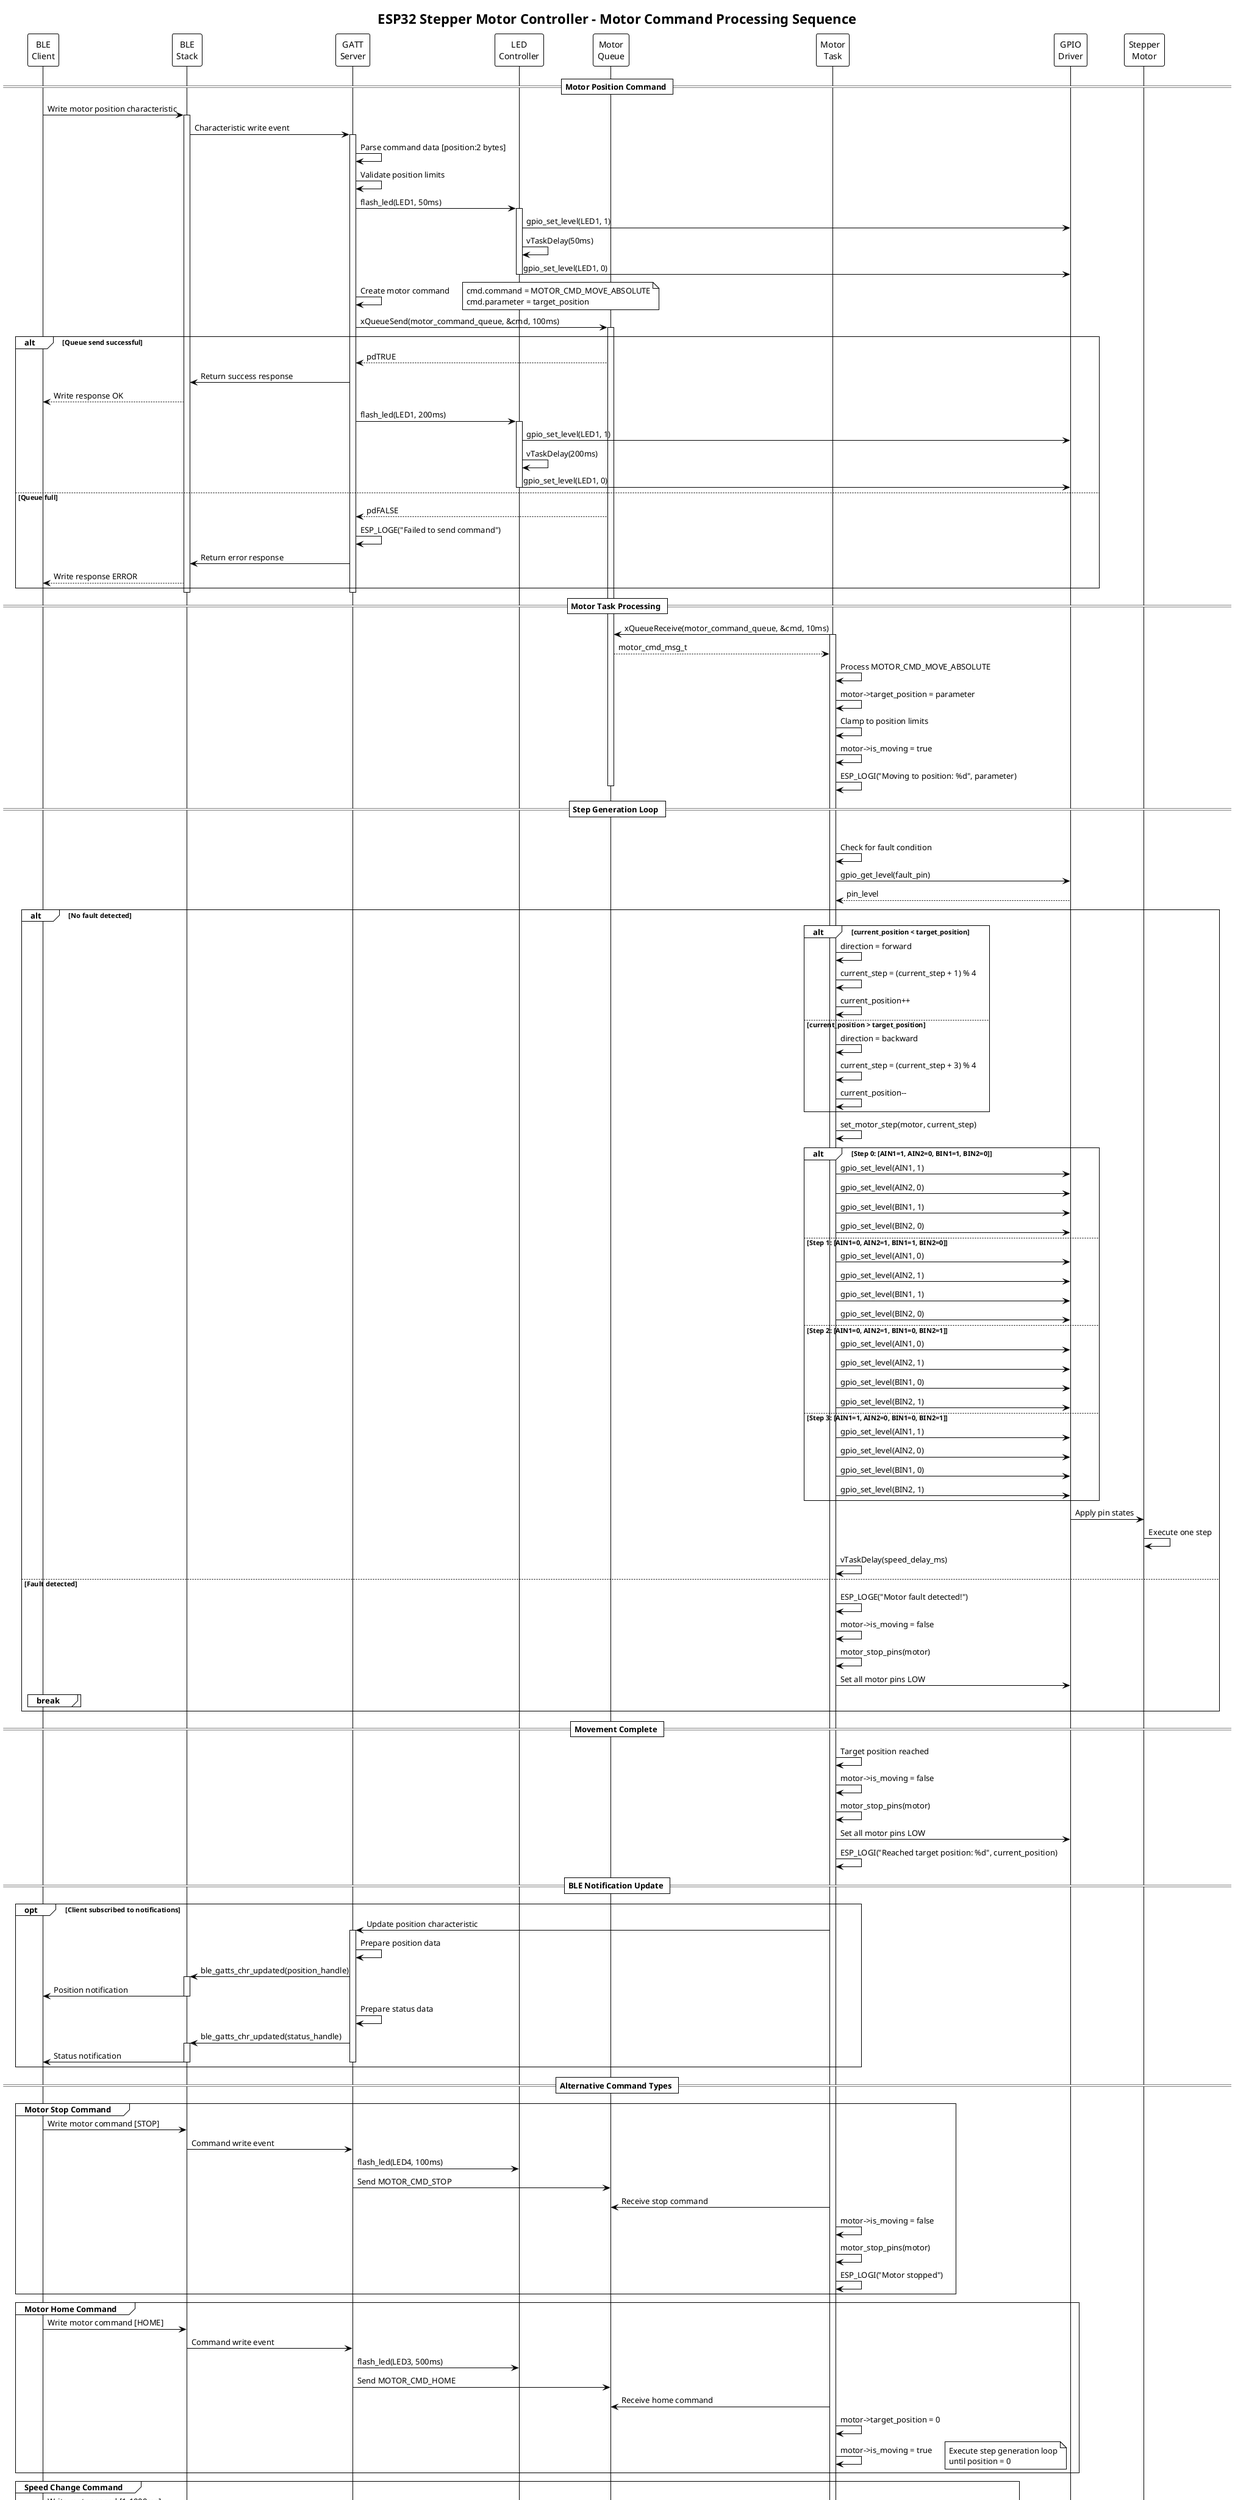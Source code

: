 @startuml Motor_Command_Sequence
!theme plain

title ESP32 Stepper Motor Controller - Motor Command Processing Sequence

participant "BLE\nClient" as Client
participant "BLE\nStack" as BLE
participant "GATT\nServer" as GATT
participant "LED\nController" as LED
participant "Motor\nQueue" as Queue
participant "Motor\nTask" as MotorTask
participant "GPIO\nDriver" as GPIO
participant "Stepper\nMotor" as Hardware

== Motor Position Command ==
Client -> BLE : Write motor position characteristic
activate BLE
BLE -> GATT : Characteristic write event
activate GATT

GATT -> GATT : Parse command data [position:2 bytes]
GATT -> GATT : Validate position limits

GATT -> LED : flash_led(LED1, 50ms)
activate LED
LED -> GPIO : gpio_set_level(LED1, 1)
LED -> LED : vTaskDelay(50ms)
LED -> GPIO : gpio_set_level(LED1, 0)
deactivate LED

GATT -> GATT : Create motor command
note right : cmd.command = MOTOR_CMD_MOVE_ABSOLUTE\ncmd.parameter = target_position

GATT -> Queue : xQueueSend(motor_command_queue, &cmd, 100ms)
activate Queue

alt Queue send successful
    Queue --> GATT : pdTRUE
    GATT -> BLE : Return success response
    BLE --> Client : Write response OK
    
    GATT -> LED : flash_led(LED1, 200ms)
    activate LED
    LED -> GPIO : gpio_set_level(LED1, 1)
    LED -> LED : vTaskDelay(200ms)
    LED -> GPIO : gpio_set_level(LED1, 0)
    deactivate LED
else Queue full
    Queue --> GATT : pdFALSE
    GATT -> GATT : ESP_LOGE("Failed to send command")
    GATT -> BLE : Return error response
    BLE --> Client : Write response ERROR
end

deactivate GATT
deactivate BLE

== Motor Task Processing ==
MotorTask -> Queue : xQueueReceive(motor_command_queue, &cmd, 10ms)
activate MotorTask
Queue --> MotorTask : motor_cmd_msg_t

MotorTask -> MotorTask : Process MOTOR_CMD_MOVE_ABSOLUTE
MotorTask -> MotorTask : motor->target_position = parameter
MotorTask -> MotorTask : Clamp to position limits
MotorTask -> MotorTask : motor->is_moving = true
MotorTask -> MotorTask : ESP_LOGI("Moving to position: %d", parameter)

deactivate Queue

== Step Generation Loop ==
loop while current_position != target_position
    MotorTask -> MotorTask : Check for fault condition
    MotorTask -> GPIO : gpio_get_level(fault_pin)
    GPIO --> MotorTask : pin_level
    
    alt No fault detected
        alt current_position < target_position
            MotorTask -> MotorTask : direction = forward
            MotorTask -> MotorTask : current_step = (current_step + 1) % 4
            MotorTask -> MotorTask : current_position++
        else current_position > target_position
            MotorTask -> MotorTask : direction = backward
            MotorTask -> MotorTask : current_step = (current_step + 3) % 4
            MotorTask -> MotorTask : current_position--
        end
        
        MotorTask -> MotorTask : set_motor_step(motor, current_step)
        
        alt Step 0: [AIN1=1, AIN2=0, BIN1=1, BIN2=0]
            MotorTask -> GPIO : gpio_set_level(AIN1, 1)
            MotorTask -> GPIO : gpio_set_level(AIN2, 0)
            MotorTask -> GPIO : gpio_set_level(BIN1, 1)
            MotorTask -> GPIO : gpio_set_level(BIN2, 0)
        else Step 1: [AIN1=0, AIN2=1, BIN1=1, BIN2=0]
            MotorTask -> GPIO : gpio_set_level(AIN1, 0)
            MotorTask -> GPIO : gpio_set_level(AIN2, 1)
            MotorTask -> GPIO : gpio_set_level(BIN1, 1)
            MotorTask -> GPIO : gpio_set_level(BIN2, 0)
        else Step 2: [AIN1=0, AIN2=1, BIN1=0, BIN2=1]
            MotorTask -> GPIO : gpio_set_level(AIN1, 0)
            MotorTask -> GPIO : gpio_set_level(AIN2, 1)
            MotorTask -> GPIO : gpio_set_level(BIN1, 0)
            MotorTask -> GPIO : gpio_set_level(BIN2, 1)
        else Step 3: [AIN1=1, AIN2=0, BIN1=0, BIN2=1]
            MotorTask -> GPIO : gpio_set_level(AIN1, 1)
            MotorTask -> GPIO : gpio_set_level(AIN2, 0)
            MotorTask -> GPIO : gpio_set_level(BIN1, 0)
            MotorTask -> GPIO : gpio_set_level(BIN2, 1)
        end
        
        GPIO -> Hardware : Apply pin states
        Hardware -> Hardware : Execute one step
        
        MotorTask -> MotorTask : vTaskDelay(speed_delay_ms)
        
    else Fault detected
        MotorTask -> MotorTask : ESP_LOGE("Motor fault detected!")
        MotorTask -> MotorTask : motor->is_moving = false
        MotorTask -> MotorTask : motor_stop_pins(motor)
        MotorTask -> GPIO : Set all motor pins LOW
        break
    end
end

== Movement Complete ==
MotorTask -> MotorTask : Target position reached
MotorTask -> MotorTask : motor->is_moving = false
MotorTask -> MotorTask : motor_stop_pins(motor)
MotorTask -> GPIO : Set all motor pins LOW
MotorTask -> MotorTask : ESP_LOGI("Reached target position: %d", current_position)

== BLE Notification Update ==
opt Client subscribed to notifications
    MotorTask -> GATT : Update position characteristic
    activate GATT
    GATT -> GATT : Prepare position data
    GATT -> BLE : ble_gatts_chr_updated(position_handle)
    activate BLE
    BLE -> Client : Position notification
    deactivate BLE
    
    GATT -> GATT : Prepare status data
    GATT -> BLE : ble_gatts_chr_updated(status_handle)
    activate BLE
    BLE -> Client : Status notification
    deactivate BLE
    deactivate GATT
end

== Alternative Command Types ==

group Motor Stop Command
    Client -> BLE : Write motor command [STOP]
    BLE -> GATT : Command write event
    GATT -> LED : flash_led(LED4, 100ms)
    GATT -> Queue : Send MOTOR_CMD_STOP
    MotorTask -> Queue : Receive stop command
    MotorTask -> MotorTask : motor->is_moving = false
    MotorTask -> MotorTask : motor_stop_pins(motor)
    MotorTask -> MotorTask : ESP_LOGI("Motor stopped")
end

group Motor Home Command
    Client -> BLE : Write motor command [HOME]
    BLE -> GATT : Command write event
    GATT -> LED : flash_led(LED3, 500ms)
    GATT -> Queue : Send MOTOR_CMD_HOME
    MotorTask -> Queue : Receive home command
    MotorTask -> MotorTask : motor->target_position = 0
    MotorTask -> MotorTask : motor->is_moving = true
    note right : Execute step generation loop\nuntil position = 0
end

group Speed Change Command
    Client -> BLE : Write motor speed [1-1000ms]
    BLE -> GATT : Speed write event
    GATT -> LED : Double flash LED1
    GATT -> Queue : Send MOTOR_CMD_SET_SPEED
    MotorTask -> Queue : Receive speed command
    MotorTask -> MotorTask : motor->speed_delay_ms = parameter
    MotorTask -> MotorTask : Validate speed limits
    MotorTask -> MotorTask : ESP_LOGI("Speed set to: %d ms", parameter)
end

deactivate MotorTask

note over Client, Hardware : Command processing complete\nSystem ready for next command

@enduml 